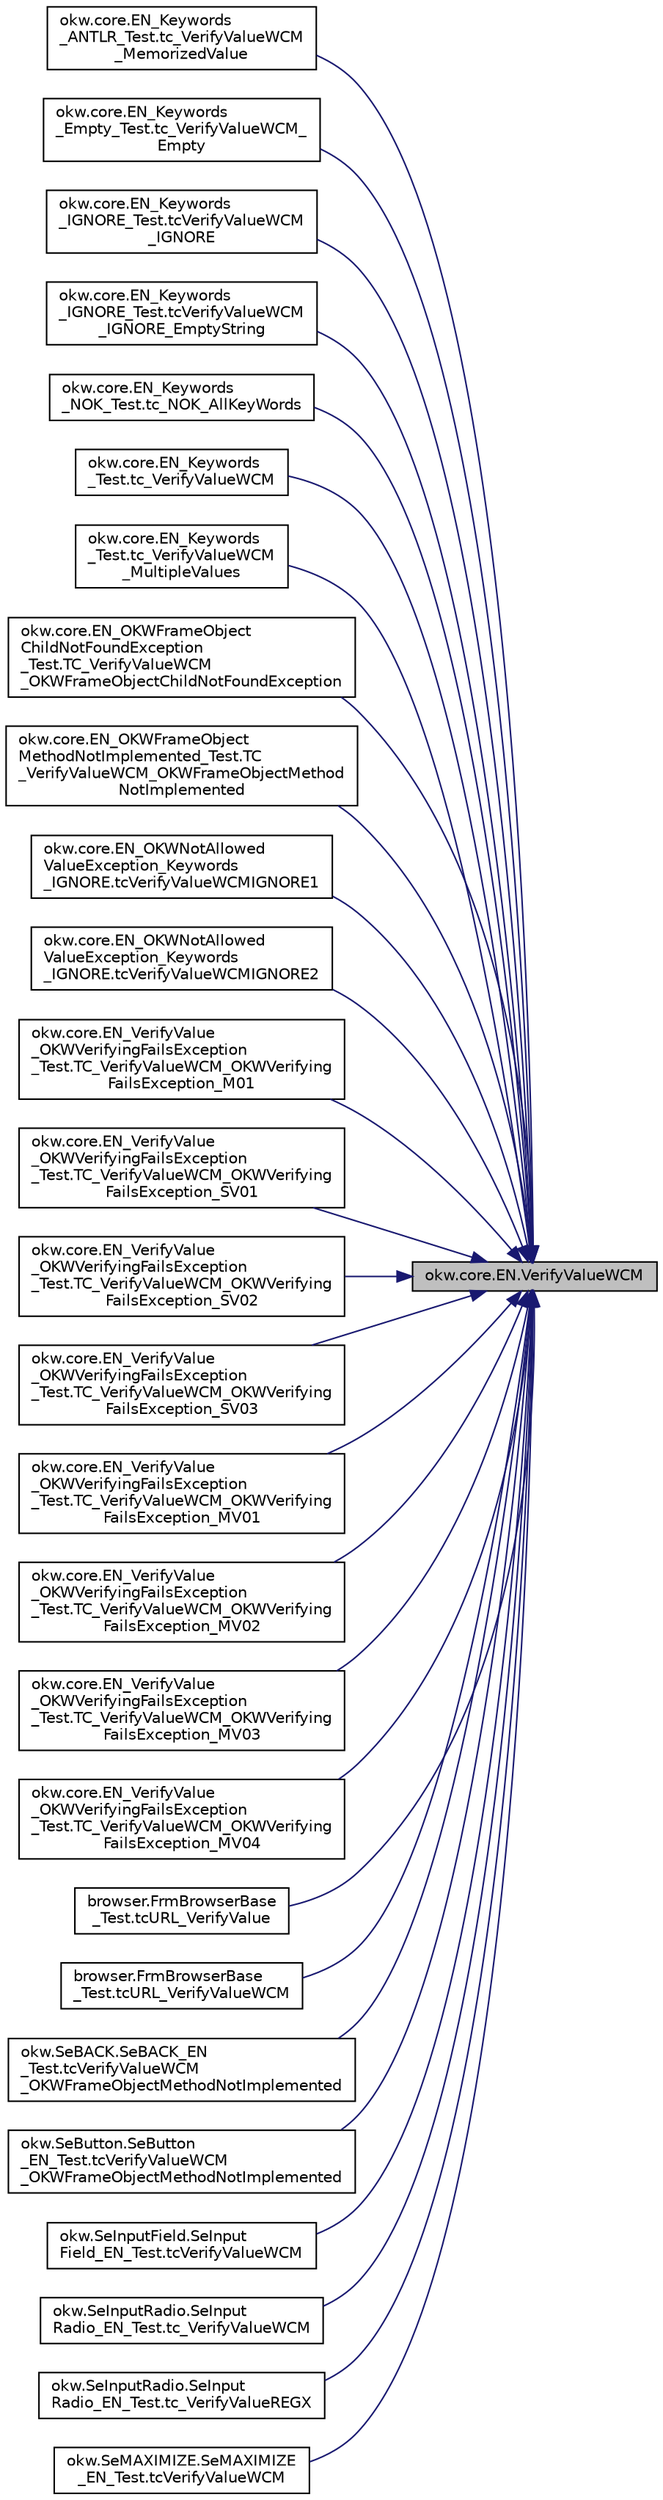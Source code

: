digraph "okw.core.EN.VerifyValueWCM"
{
 // INTERACTIVE_SVG=YES
 // LATEX_PDF_SIZE
  edge [fontname="Helvetica",fontsize="10",labelfontname="Helvetica",labelfontsize="10"];
  node [fontname="Helvetica",fontsize="10",shape=record];
  rankdir="RL";
  Node3699 [label="okw.core.EN.VerifyValueWCM",height=0.2,width=0.4,color="black", fillcolor="grey75", style="filled", fontcolor="black",tooltip="Prüft den Standardwert eines Objektes (in den meisten Fällen ist dies der angezeigte Text)."];
  Node3699 -> Node3700 [dir="back",color="midnightblue",fontsize="10",style="solid",fontname="Helvetica"];
  Node3700 [label="okw.core.EN_Keywords\l_ANTLR_Test.tc_VerifyValueWCM\l_MemorizedValue",height=0.2,width=0.4,color="black", fillcolor="white", style="filled",URL="$classokw_1_1core_1_1_e_n___keywords___a_n_t_l_r___test.html#af439c47a1f9b1e2547e659db69fec77a",tooltip=" "];
  Node3699 -> Node3701 [dir="back",color="midnightblue",fontsize="10",style="solid",fontname="Helvetica"];
  Node3701 [label="okw.core.EN_Keywords\l_Empty_Test.tc_VerifyValueWCM_\lEmpty",height=0.2,width=0.4,color="black", fillcolor="white", style="filled",URL="$classokw_1_1core_1_1_e_n___keywords___empty___test.html#a083f77bd6fdf453e5fa50fd6795f48b3",tooltip="Prüft \"${EMPTY}\" für das Schlüsselwort VerifyValue(string,string)"];
  Node3699 -> Node3702 [dir="back",color="midnightblue",fontsize="10",style="solid",fontname="Helvetica"];
  Node3702 [label="okw.core.EN_Keywords\l_IGNORE_Test.tcVerifyValueWCM\l_IGNORE",height=0.2,width=0.4,color="black", fillcolor="white", style="filled",URL="$classokw_1_1core_1_1_e_n___keywords___i_g_n_o_r_e___test.html#ab46495c8f2ff4a81cc3e3dd046ed183f",tooltip=" "];
  Node3699 -> Node3703 [dir="back",color="midnightblue",fontsize="10",style="solid",fontname="Helvetica"];
  Node3703 [label="okw.core.EN_Keywords\l_IGNORE_Test.tcVerifyValueWCM\l_IGNORE_EmptyString",height=0.2,width=0.4,color="black", fillcolor="white", style="filled",URL="$classokw_1_1core_1_1_e_n___keywords___i_g_n_o_r_e___test.html#a05ff212c6bf1e12b085e2eb47820379a",tooltip=" "];
  Node3699 -> Node3704 [dir="back",color="midnightblue",fontsize="10",style="solid",fontname="Helvetica"];
  Node3704 [label="okw.core.EN_Keywords\l_NOK_Test.tc_NOK_AllKeyWords",height=0.2,width=0.4,color="black", fillcolor="white", style="filled",URL="$classokw_1_1core_1_1_e_n___keywords___n_o_k___test.html#a81a960a2341dfb0e27da7871291c84dc",tooltip="Prüft methoden aufruf für einen einfachen Click."];
  Node3699 -> Node3705 [dir="back",color="midnightblue",fontsize="10",style="solid",fontname="Helvetica"];
  Node3705 [label="okw.core.EN_Keywords\l_Test.tc_VerifyValueWCM",height=0.2,width=0.4,color="black", fillcolor="white", style="filled",URL="$classokw_1_1core_1_1_e_n___keywords___test.html#a58b68d3cc96183dd2ca9a4eee78fc409",tooltip=" "];
  Node3699 -> Node3706 [dir="back",color="midnightblue",fontsize="10",style="solid",fontname="Helvetica"];
  Node3706 [label="okw.core.EN_Keywords\l_Test.tc_VerifyValueWCM\l_MultipleValues",height=0.2,width=0.4,color="black", fillcolor="white", style="filled",URL="$classokw_1_1core_1_1_e_n___keywords___test.html#ab12d01ec6e1714261c26aef0c2a40df6",tooltip=" "];
  Node3699 -> Node3707 [dir="back",color="midnightblue",fontsize="10",style="solid",fontname="Helvetica"];
  Node3707 [label="okw.core.EN_OKWFrameObject\lChildNotFoundException\l_Test.TC_VerifyValueWCM\l_OKWFrameObjectChildNotFoundException",height=0.2,width=0.4,color="black", fillcolor="white", style="filled",URL="$classokw_1_1core_1_1_e_n___o_k_w_frame_object_child_not_found_exception___test.html#aaef560ba92da037187a978233be33a08",tooltip="Prüft ob die Ausnahme OKWFrameObjectChildNotFoundException durch die LFC-VerifyValue ausgelöst wird,..."];
  Node3699 -> Node3708 [dir="back",color="midnightblue",fontsize="10",style="solid",fontname="Helvetica"];
  Node3708 [label="okw.core.EN_OKWFrameObject\lMethodNotImplemented_Test.TC\l_VerifyValueWCM_OKWFrameObjectMethod\lNotImplemented",height=0.2,width=0.4,color="black", fillcolor="white", style="filled",URL="$classokw_1_1core_1_1_e_n___o_k_w_frame_object_method_not_implemented___test.html#a871f31309255e4dc9807870b6decb789",tooltip="Prüft ob die Ausnahme OKWFrameObjectMethodNotImplemented von VerifyValueWCM( FN, ExpVal ) ausgelöst w..."];
  Node3699 -> Node3709 [dir="back",color="midnightblue",fontsize="10",style="solid",fontname="Helvetica"];
  Node3709 [label="okw.core.EN_OKWNotAllowed\lValueException_Keywords\l_IGNORE.tcVerifyValueWCMIGNORE1",height=0.2,width=0.4,color="black", fillcolor="white", style="filled",URL="$classokw_1_1core_1_1_e_n___o_k_w_not_allowed_value_exception___keywords___i_g_n_o_r_e.html#a76b5e8a6ab3e32e9d1eaab7c95be1c77",tooltip="Prüft ob \"${IGNORE} \" die Ausnahme okw.exceptions.OKWNotAllowedValueException auslöst."];
  Node3699 -> Node3710 [dir="back",color="midnightblue",fontsize="10",style="solid",fontname="Helvetica"];
  Node3710 [label="okw.core.EN_OKWNotAllowed\lValueException_Keywords\l_IGNORE.tcVerifyValueWCMIGNORE2",height=0.2,width=0.4,color="black", fillcolor="white", style="filled",URL="$classokw_1_1core_1_1_e_n___o_k_w_not_allowed_value_exception___keywords___i_g_n_o_r_e.html#ae440a39281c24ab0e3d2b613f2a6e287",tooltip="Prüft ob \"\"${IGNORE}${TCN}\" die Ausnahme okw.exceptions.OKWNotAllowedValueException auslöst."];
  Node3699 -> Node3711 [dir="back",color="midnightblue",fontsize="10",style="solid",fontname="Helvetica"];
  Node3711 [label="okw.core.EN_VerifyValue\l_OKWVerifyingFailsException\l_Test.TC_VerifyValueWCM_OKWVerifying\lFailsException_M01",height=0.2,width=0.4,color="black", fillcolor="white", style="filled",URL="$classokw_1_1core_1_1_e_n___verify_value___o_k_w_verifying_fails_exception___test.html#a5165c970a18d108df0ba9f08900643b7",tooltip="Prüft, ob die Ausnahme OKWVerifyingFailsException bei einem Soll/Ist-Vergleich ausgelöst wird."];
  Node3699 -> Node3712 [dir="back",color="midnightblue",fontsize="10",style="solid",fontname="Helvetica"];
  Node3712 [label="okw.core.EN_VerifyValue\l_OKWVerifyingFailsException\l_Test.TC_VerifyValueWCM_OKWVerifying\lFailsException_SV01",height=0.2,width=0.4,color="black", fillcolor="white", style="filled",URL="$classokw_1_1core_1_1_e_n___verify_value___o_k_w_verifying_fails_exception___test.html#ab209defc88377a7a63754e3ab513c6f3",tooltip="Prüft, ob die Ausnahme OKWVerifyingFailsException bei einem Soll/Ist-Vergleich ausgelöst wird."];
  Node3699 -> Node3713 [dir="back",color="midnightblue",fontsize="10",style="solid",fontname="Helvetica"];
  Node3713 [label="okw.core.EN_VerifyValue\l_OKWVerifyingFailsException\l_Test.TC_VerifyValueWCM_OKWVerifying\lFailsException_SV02",height=0.2,width=0.4,color="black", fillcolor="white", style="filled",URL="$classokw_1_1core_1_1_e_n___verify_value___o_k_w_verifying_fails_exception___test.html#ae6c3f62c653a07e74ebaa8c4fb132fc6",tooltip="Prüft, ob die Ausnahme OKWVerifyingFailsException bei einem Soll/Ist-Vergleich ausgelöst wird."];
  Node3699 -> Node3714 [dir="back",color="midnightblue",fontsize="10",style="solid",fontname="Helvetica"];
  Node3714 [label="okw.core.EN_VerifyValue\l_OKWVerifyingFailsException\l_Test.TC_VerifyValueWCM_OKWVerifying\lFailsException_SV03",height=0.2,width=0.4,color="black", fillcolor="white", style="filled",URL="$classokw_1_1core_1_1_e_n___verify_value___o_k_w_verifying_fails_exception___test.html#ad16f9e8ca5ae70fe54f92c611a3329f2",tooltip="Prüft, ob die Ausnahme OKWVerifyingFailsException bei einem Soll/Ist-Vergleich ausgelöst wird."];
  Node3699 -> Node3715 [dir="back",color="midnightblue",fontsize="10",style="solid",fontname="Helvetica"];
  Node3715 [label="okw.core.EN_VerifyValue\l_OKWVerifyingFailsException\l_Test.TC_VerifyValueWCM_OKWVerifying\lFailsException_MV01",height=0.2,width=0.4,color="black", fillcolor="white", style="filled",URL="$classokw_1_1core_1_1_e_n___verify_value___o_k_w_verifying_fails_exception___test.html#a03f8b2e374e6d6a4a5f387d7fb29986a",tooltip="Prüft, ob die Ausnahme OKWVerifyingFailsException bei einem Soll/Ist-Vergleich ausgelöst wird."];
  Node3699 -> Node3716 [dir="back",color="midnightblue",fontsize="10",style="solid",fontname="Helvetica"];
  Node3716 [label="okw.core.EN_VerifyValue\l_OKWVerifyingFailsException\l_Test.TC_VerifyValueWCM_OKWVerifying\lFailsException_MV02",height=0.2,width=0.4,color="black", fillcolor="white", style="filled",URL="$classokw_1_1core_1_1_e_n___verify_value___o_k_w_verifying_fails_exception___test.html#a883a6ebbb1ca9b7bb63fbe8bf8b60092",tooltip="Prüft, ob die Ausnahme OKWVerifyingFailsException bei einem Soll/Ist-Vergleich ausgelöst wird."];
  Node3699 -> Node3717 [dir="back",color="midnightblue",fontsize="10",style="solid",fontname="Helvetica"];
  Node3717 [label="okw.core.EN_VerifyValue\l_OKWVerifyingFailsException\l_Test.TC_VerifyValueWCM_OKWVerifying\lFailsException_MV03",height=0.2,width=0.4,color="black", fillcolor="white", style="filled",URL="$classokw_1_1core_1_1_e_n___verify_value___o_k_w_verifying_fails_exception___test.html#ab7fac13fbe8c938942c1469eb9038903",tooltip="Prüft, ob die Ausnahme OKWVerifyingFailsException bei einem Soll/Ist-Vergleich ausgelöst wird."];
  Node3699 -> Node3718 [dir="back",color="midnightblue",fontsize="10",style="solid",fontname="Helvetica"];
  Node3718 [label="okw.core.EN_VerifyValue\l_OKWVerifyingFailsException\l_Test.TC_VerifyValueWCM_OKWVerifying\lFailsException_MV04",height=0.2,width=0.4,color="black", fillcolor="white", style="filled",URL="$classokw_1_1core_1_1_e_n___verify_value___o_k_w_verifying_fails_exception___test.html#abbf11b28d6f4eee6538d5ecebe6544c6",tooltip="Prüft, ob die Ausnahme OKWVerifyingFailsException bei einem Soll/Ist-Vergleich ausgelöst wird."];
  Node3699 -> Node3719 [dir="back",color="midnightblue",fontsize="10",style="solid",fontname="Helvetica"];
  Node3719 [label="browser.FrmBrowserBase\l_Test.tcURL_VerifyValue",height=0.2,width=0.4,color="black", fillcolor="white", style="filled",URL="$classbrowser_1_1_frm_browser_base___test.html#ad01c53c3708838d512938da461830fd9",tooltip="Testet das Schlüsselwort VerifyValueWCM( FN ) für das Virtuelle-GUI-Adapter URL Prüfen."];
  Node3699 -> Node3720 [dir="back",color="midnightblue",fontsize="10",style="solid",fontname="Helvetica"];
  Node3720 [label="browser.FrmBrowserBase\l_Test.tcURL_VerifyValueWCM",height=0.2,width=0.4,color="black", fillcolor="white", style="filled",URL="$classbrowser_1_1_frm_browser_base___test.html#a5e58bf20d8282c9d70074171013081fc",tooltip="Testet das Schlüsselwort VerifyValueWCM( FN ) für das Virtuelle-GUI-Adapter URL Prüfen."];
  Node3699 -> Node3721 [dir="back",color="midnightblue",fontsize="10",style="solid",fontname="Helvetica"];
  Node3721 [label="okw.SeBACK.SeBACK_EN\l_Test.tcVerifyValueWCM\l_OKWFrameObjectMethodNotImplemented",height=0.2,width=0.4,color="black", fillcolor="white", style="filled",URL="$classokw_1_1_se_b_a_c_k_1_1_se_b_a_c_k___e_n___test.html#a2a157b68191b8519ea32fe39a1a04b4b",tooltip="Test des Schlüsselwortes \"VerifyValueWCM( FN, ExpValu ) für SeBACK."];
  Node3699 -> Node3722 [dir="back",color="midnightblue",fontsize="10",style="solid",fontname="Helvetica"];
  Node3722 [label="okw.SeButton.SeButton\l_EN_Test.tcVerifyValueWCM\l_OKWFrameObjectMethodNotImplemented",height=0.2,width=0.4,color="black", fillcolor="white", style="filled",URL="$classokw_1_1_se_button_1_1_se_button___e_n___test.html#a71a7ee883da39945857e9d251bd4eaa6",tooltip="Test des Schlüsselwortes VerifyValueWCM für den GUI-Adapter SeButton."];
  Node3699 -> Node3723 [dir="back",color="midnightblue",fontsize="10",style="solid",fontname="Helvetica"];
  Node3723 [label="okw.SeInputField.SeInput\lField_EN_Test.tcVerifyValueWCM",height=0.2,width=0.4,color="black", fillcolor="white", style="filled",URL="$classokw_1_1_se_input_field_1_1_se_input_field___e_n___test.html#a60d79636eacaede185bf8ae403e862b8",tooltip="Test des Schlüsselwortes \"VerifyValueWCM( FN, ExpValu ) für SeInputText."];
  Node3699 -> Node3724 [dir="back",color="midnightblue",fontsize="10",style="solid",fontname="Helvetica"];
  Node3724 [label="okw.SeInputRadio.SeInput\lRadio_EN_Test.tc_VerifyValueWCM",height=0.2,width=0.4,color="black", fillcolor="white", style="filled",URL="$classokw_1_1_se_input_radio_1_1_se_input_radio___e_n___test.html#a110e82fd5d9309ebf617febe21ef358d",tooltip="Test des Schlüsselwortes VerifyValueWCM für den GUI-Adapter SeInputRadio."];
  Node3699 -> Node3725 [dir="back",color="midnightblue",fontsize="10",style="solid",fontname="Helvetica"];
  Node3725 [label="okw.SeInputRadio.SeInput\lRadio_EN_Test.tc_VerifyValueREGX",height=0.2,width=0.4,color="black", fillcolor="white", style="filled",URL="$classokw_1_1_se_input_radio_1_1_se_input_radio___e_n___test.html#a764e3f90123eb747d81f597d472711c3",tooltip="Test des Schlüsselwortes VerifyValueREGX für den GUI-Adapter SeInputRadio."];
  Node3699 -> Node3726 [dir="back",color="midnightblue",fontsize="10",style="solid",fontname="Helvetica"];
  Node3726 [label="okw.SeMAXIMIZE.SeMAXIMIZE\l_EN_Test.tcVerifyValueWCM",height=0.2,width=0.4,color="black", fillcolor="white", style="filled",URL="$classokw_1_1_se_m_a_x_i_m_i_z_e_1_1_se_m_a_x_i_m_i_z_e___e_n___test.html#a4537459b68f3c017780affedb4dc8bc8",tooltip="Test des Schlüsselwortes \"VerifyValueWCM( FN, ExpValu ) für SeMAXIMIZE."];
}
